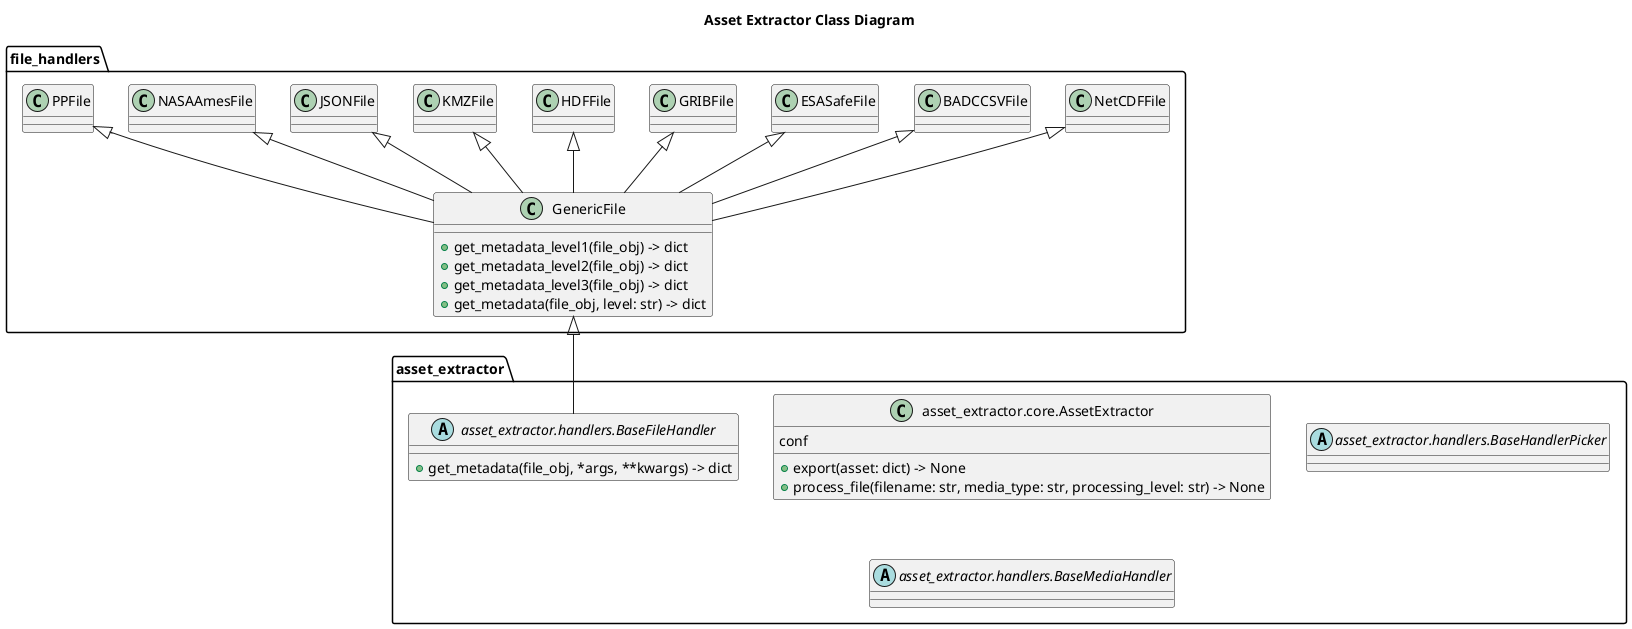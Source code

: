 @startuml
title Asset Extractor Class Diagram

package "asset_extractor" as pAssetExtractor {

    class "asset_extractor.core.AssetExtractor" as cAssetExtractor {
        conf
        +export(asset: dict) -> None
        +process_file(filename: str, media_type: str, processing_level: str) -> None
    }

    abstract class "asset_extractor.handlers.BaseHandlerPicker" as cBaseHandlerPicker {

    }

    abstract class "asset_extractor.handlers.BaseFileHandler" as cBaseFileHandler {
    +get_metadata(file_obj, *args, **kwargs) -> dict
    }

    abstract class "asset_extractor.handlers.BaseMediaHandler" as cBaseMediaHandler {
    }

}

package "file_handlers" as pFileHandlers {
    class GenericFile {
        +get_metadata_level1(file_obj) -> dict
        +get_metadata_level2(file_obj) -> dict
        +get_metadata_level3(file_obj) -> dict
        +get_metadata(file_obj, level: str) -> dict
    }

    class NetCDFFile
    class BADCCSVFile
    class ESASafeFile
    class GRIBFile
    class HDFFile
    class KMZFile
    class JSONFile
    class NASAAmesFile
    class PPFile

    GenericFile <|-- cBaseFileHandler
    NetCDFFile <|-- GenericFile
    BADCCSVFile <|-- GenericFile
    ESASafeFile <|-- GenericFile
    GRIBFile <|-- GenericFile
    HDFFile <|-- GenericFile
    KMZFile <|-- GenericFile
    JSONFile <|-- GenericFile
    NASAAmesFile <|-- GenericFile
    PPFile <|-- GenericFile
}



@enduml